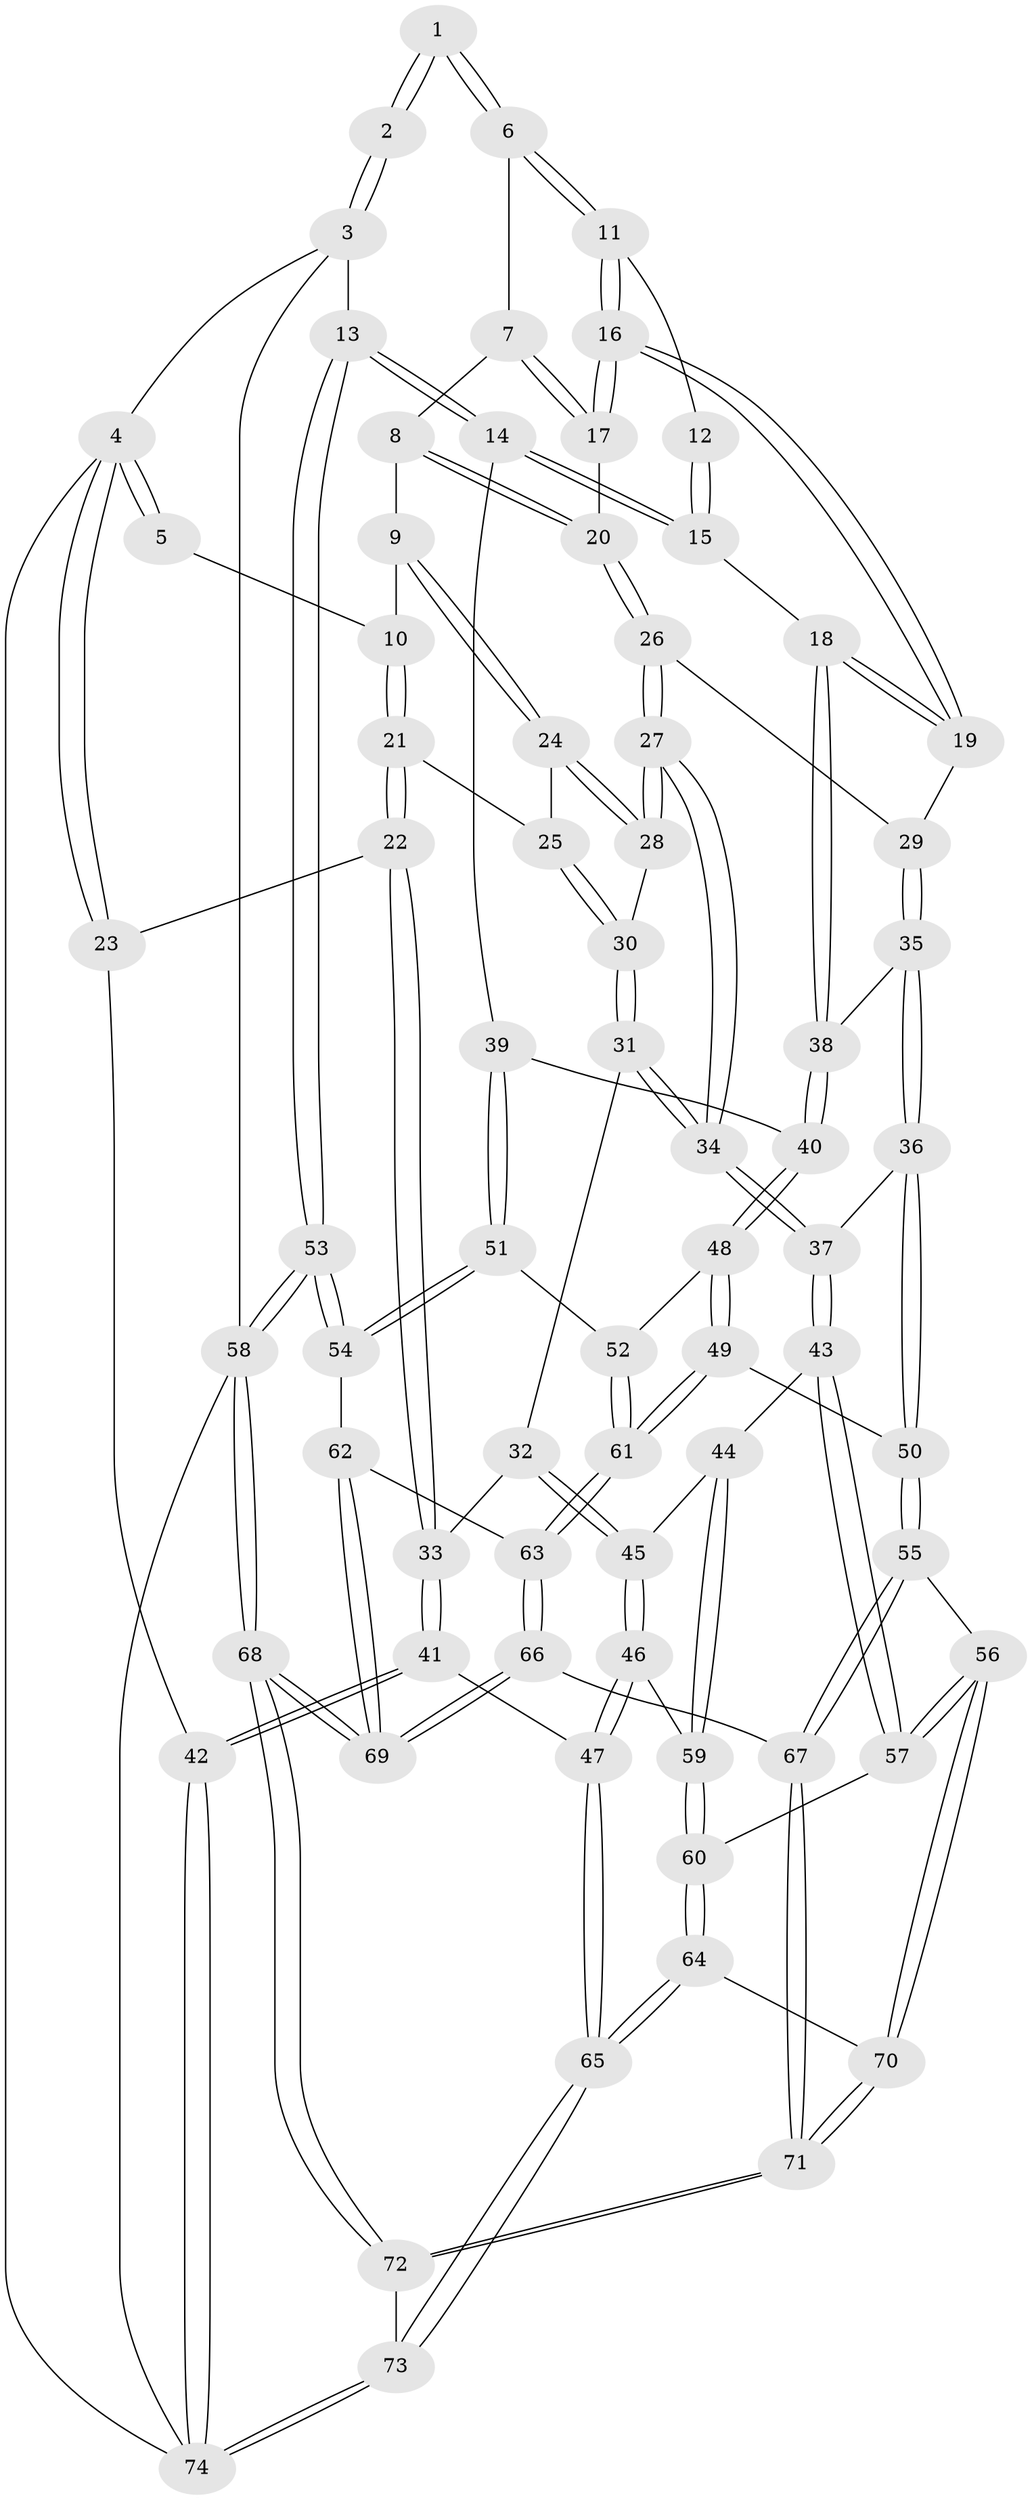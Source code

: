 // Generated by graph-tools (version 1.1) at 2025/27/03/15/25 16:27:56]
// undirected, 74 vertices, 182 edges
graph export_dot {
graph [start="1"]
  node [color=gray90,style=filled];
  1 [pos="+0.4870438975190614+0"];
  2 [pos="+0.916444438525472+0"];
  3 [pos="+1+0"];
  4 [pos="+0+0"];
  5 [pos="+0.1608892107467753+0"];
  6 [pos="+0.4775125032633214+0.04359752834181888"];
  7 [pos="+0.47380080787181195+0.05694513295936992"];
  8 [pos="+0.4505842212021702+0.09820435122960165"];
  9 [pos="+0.3283516970861146+0.1724583518126385"];
  10 [pos="+0.21410529926521174+0.1336276205125031"];
  11 [pos="+0.713151591712926+0.11574239934958232"];
  12 [pos="+0.906690937437893+0"];
  13 [pos="+1+0.35249665376771244"];
  14 [pos="+0.9316993951247662+0.37988392314727626"];
  15 [pos="+0.7898925076581139+0.34931150366627073"];
  16 [pos="+0.6985073845967172+0.21800582683170644"];
  17 [pos="+0.6660763723613526+0.2117267279747224"];
  18 [pos="+0.7896420283408809+0.3492834458878015"];
  19 [pos="+0.7587693107453534+0.32657057373679477"];
  20 [pos="+0.517766430331635+0.23594769809501034"];
  21 [pos="+0.05984763831495415+0.25141698531968726"];
  22 [pos="+0.034080965909510916+0.2598544670235293"];
  23 [pos="+0+0.27191541673613123"];
  24 [pos="+0.35207270786686684+0.3091568158548617"];
  25 [pos="+0.06417864057824453+0.25352709394489004"];
  26 [pos="+0.48542949796082685+0.35884152151409415"];
  27 [pos="+0.4591663438441054+0.37310490965116394"];
  28 [pos="+0.35771559187008944+0.3273370458856159"];
  29 [pos="+0.5184351820442822+0.36227490237138876"];
  30 [pos="+0.2826194651447099+0.38309730938134046"];
  31 [pos="+0.24819541716837207+0.46381527268203554"];
  32 [pos="+0.2145330793408789+0.4902538409424814"];
  33 [pos="+0.2094354608888781+0.4911043995517517"];
  34 [pos="+0.45073136060678437+0.5397478640669979"];
  35 [pos="+0.6424787193071335+0.5168964640868983"];
  36 [pos="+0.5889876594927757+0.5703267957945359"];
  37 [pos="+0.4542342698908806+0.5507848560160427"];
  38 [pos="+0.6763925311177412+0.49806803008172995"];
  39 [pos="+0.8435906097999293+0.5697701125255927"];
  40 [pos="+0.7501448701728708+0.5976901136656619"];
  41 [pos="+0+0.6950691038247685"];
  42 [pos="+0+0.6968396325502624"];
  43 [pos="+0.44623537318552536+0.5644269396403883"];
  44 [pos="+0.3965528468428504+0.6076438569912067"];
  45 [pos="+0.2551801910065688+0.5487749774412783"];
  46 [pos="+0.2619541241085406+0.6678355533570648"];
  47 [pos="+0.06339138950573517+0.7310921095469096"];
  48 [pos="+0.7410194253716543+0.6213044935533999"];
  49 [pos="+0.6765468719465231+0.7105012603347254"];
  50 [pos="+0.6516587684392233+0.7155459160979937"];
  51 [pos="+0.8525660780928759+0.644317503581186"];
  52 [pos="+0.8423666715260125+0.672077714013118"];
  53 [pos="+1+0.6285707433892804"];
  54 [pos="+1+0.6528894094245917"];
  55 [pos="+0.6113676518966799+0.7762487540952386"];
  56 [pos="+0.6110537679546091+0.7762526196823688"];
  57 [pos="+0.5127396293077582+0.7358513531210221"];
  58 [pos="+1+1"];
  59 [pos="+0.3516650761138923+0.6786139722884365"];
  60 [pos="+0.37498855074251525+0.7736432236518078"];
  61 [pos="+0.8298414364169143+0.7468466091617808"];
  62 [pos="+1+0.6833132100397485"];
  63 [pos="+0.8452711749457674+0.7666278745325589"];
  64 [pos="+0.36565555207235517+0.8092936188031187"];
  65 [pos="+0.2612097847321194+0.8782543722002744"];
  66 [pos="+0.855831501082952+0.9315597534196806"];
  67 [pos="+0.6543102308738229+0.8876833639726676"];
  68 [pos="+1+1"];
  69 [pos="+0.8670443932795677+0.9454719297844258"];
  70 [pos="+0.45546549971182726+0.8750639354849062"];
  71 [pos="+0.5096625549025364+1"];
  72 [pos="+0.48809555377481245+1"];
  73 [pos="+0.27005933214275407+1"];
  74 [pos="+0+1"];
  1 -- 2;
  1 -- 2;
  1 -- 6;
  1 -- 6;
  2 -- 3;
  2 -- 3;
  3 -- 4;
  3 -- 13;
  3 -- 58;
  4 -- 5;
  4 -- 5;
  4 -- 23;
  4 -- 23;
  4 -- 74;
  5 -- 10;
  6 -- 7;
  6 -- 11;
  6 -- 11;
  7 -- 8;
  7 -- 17;
  7 -- 17;
  8 -- 9;
  8 -- 20;
  8 -- 20;
  9 -- 10;
  9 -- 24;
  9 -- 24;
  10 -- 21;
  10 -- 21;
  11 -- 12;
  11 -- 16;
  11 -- 16;
  12 -- 15;
  12 -- 15;
  13 -- 14;
  13 -- 14;
  13 -- 53;
  13 -- 53;
  14 -- 15;
  14 -- 15;
  14 -- 39;
  15 -- 18;
  16 -- 17;
  16 -- 17;
  16 -- 19;
  16 -- 19;
  17 -- 20;
  18 -- 19;
  18 -- 19;
  18 -- 38;
  18 -- 38;
  19 -- 29;
  20 -- 26;
  20 -- 26;
  21 -- 22;
  21 -- 22;
  21 -- 25;
  22 -- 23;
  22 -- 33;
  22 -- 33;
  23 -- 42;
  24 -- 25;
  24 -- 28;
  24 -- 28;
  25 -- 30;
  25 -- 30;
  26 -- 27;
  26 -- 27;
  26 -- 29;
  27 -- 28;
  27 -- 28;
  27 -- 34;
  27 -- 34;
  28 -- 30;
  29 -- 35;
  29 -- 35;
  30 -- 31;
  30 -- 31;
  31 -- 32;
  31 -- 34;
  31 -- 34;
  32 -- 33;
  32 -- 45;
  32 -- 45;
  33 -- 41;
  33 -- 41;
  34 -- 37;
  34 -- 37;
  35 -- 36;
  35 -- 36;
  35 -- 38;
  36 -- 37;
  36 -- 50;
  36 -- 50;
  37 -- 43;
  37 -- 43;
  38 -- 40;
  38 -- 40;
  39 -- 40;
  39 -- 51;
  39 -- 51;
  40 -- 48;
  40 -- 48;
  41 -- 42;
  41 -- 42;
  41 -- 47;
  42 -- 74;
  42 -- 74;
  43 -- 44;
  43 -- 57;
  43 -- 57;
  44 -- 45;
  44 -- 59;
  44 -- 59;
  45 -- 46;
  45 -- 46;
  46 -- 47;
  46 -- 47;
  46 -- 59;
  47 -- 65;
  47 -- 65;
  48 -- 49;
  48 -- 49;
  48 -- 52;
  49 -- 50;
  49 -- 61;
  49 -- 61;
  50 -- 55;
  50 -- 55;
  51 -- 52;
  51 -- 54;
  51 -- 54;
  52 -- 61;
  52 -- 61;
  53 -- 54;
  53 -- 54;
  53 -- 58;
  53 -- 58;
  54 -- 62;
  55 -- 56;
  55 -- 67;
  55 -- 67;
  56 -- 57;
  56 -- 57;
  56 -- 70;
  56 -- 70;
  57 -- 60;
  58 -- 68;
  58 -- 68;
  58 -- 74;
  59 -- 60;
  59 -- 60;
  60 -- 64;
  60 -- 64;
  61 -- 63;
  61 -- 63;
  62 -- 63;
  62 -- 69;
  62 -- 69;
  63 -- 66;
  63 -- 66;
  64 -- 65;
  64 -- 65;
  64 -- 70;
  65 -- 73;
  65 -- 73;
  66 -- 67;
  66 -- 69;
  66 -- 69;
  67 -- 71;
  67 -- 71;
  68 -- 69;
  68 -- 69;
  68 -- 72;
  68 -- 72;
  70 -- 71;
  70 -- 71;
  71 -- 72;
  71 -- 72;
  72 -- 73;
  73 -- 74;
  73 -- 74;
}
